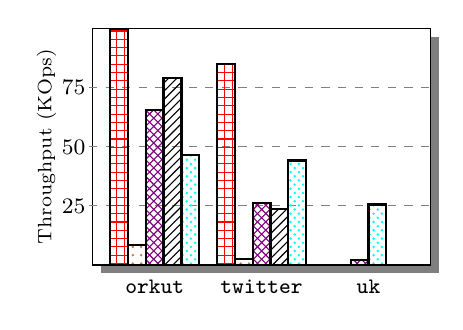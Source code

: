 \begin{tikzpicture}[xscale=0.043,yscale=0.03]

  \draw[preaction={fill=black,opacity=.5,transform canvas={xshift=3,yshift=-3}},black][fill=white] (0,0) rectangle (100, 100);

  \draw[dashed, gray] (-1, 25) -- (101, 25);
  \draw[dashed, gray] (-1, 50) -- (101, 50);
  \draw[dashed, gray] (-1, 75) -- (101, 75);

  \draw[thick, black] (-5.5, 25.00) node[align=right] {\footnotesize{25}};
  \draw[thick, black] (-5.5, 50.00) node[align=right] {\footnotesize{50}};
  \draw[thick, black] (-5.5, 75.00) node[align=right] {\footnotesize{75}};

  \node (label-align) [thick, black, align=center, rotate=90] at (-13.5, 50) {{\scriptsize Throughput (KOps)}};

  \draw[thick, pattern=grid, pattern color=red] (5.26,0) rectangle (10.53,100.00);
  \draw[thick, pattern=dots, pattern color=brown] (10.53,0) rectangle (15.79,8.40);
  \draw[thick, pattern=crosshatch, pattern color=violet] (15.79,0) rectangle (21.05,65.60);
  \draw[thick, pattern=north east lines, pattern color=black] (21.05,0) rectangle (26.32,79.20);
  \draw[thick, pattern=crosshatch dots, pattern color=cyan] (26.32,0) rectangle (31.58,46.50);

  \draw[thick, pattern=grid, pattern color=red] (36.84,0) rectangle (42.11,85.20);
  \draw[thick, pattern=dots, pattern color=brown] (42.11,0) rectangle (47.37,2.40);
  \draw[thick, pattern=crosshatch, pattern color=violet] (47.37,0) rectangle (52.63,26.40);
  \draw[thick, pattern=north east lines, pattern color=black] (52.63,0) rectangle (57.89,23.60);
  \draw[thick, pattern=crosshatch dots, pattern color=cyan] (57.89,0) rectangle (63.16,44.20);

  \draw[thick, pattern=crosshatch, pattern color=violet] (76.32,0) rectangle (81.58,2.10);
  \draw[thick, pattern=crosshatch dots, pattern color=cyan] (81.58,0) rectangle (86.84,25.60);

  \draw[thick, black] (18.42, -9) node {\footnotesize{\tt{orkut}}};
  \draw[thick, black] (50.00, -9) node {\footnotesize{\tt{twitter}}};
  \draw[thick, black] (81.58, -9) node {\footnotesize{\tt{uk}}};

\end{tikzpicture}